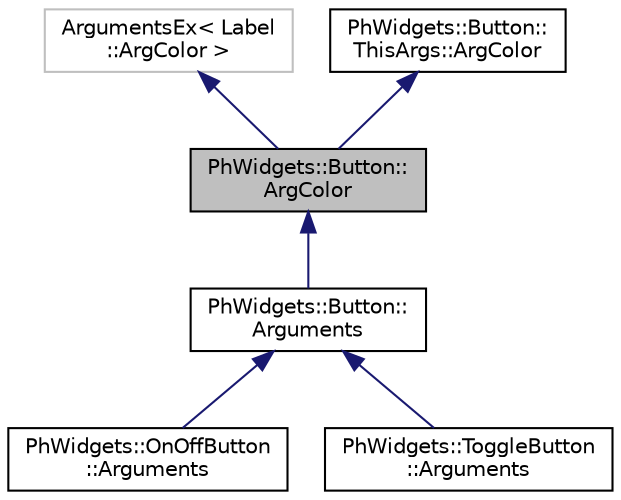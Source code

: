 digraph "PhWidgets::Button::ArgColor"
{
  edge [fontname="Helvetica",fontsize="10",labelfontname="Helvetica",labelfontsize="10"];
  node [fontname="Helvetica",fontsize="10",shape=record];
  Node0 [label="PhWidgets::Button::\lArgColor",height=0.2,width=0.4,color="black", fillcolor="grey75", style="filled", fontcolor="black"];
  Node1 -> Node0 [dir="back",color="midnightblue",fontsize="10",style="solid",fontname="Helvetica"];
  Node1 [label="ArgumentsEx\< Label\l::ArgColor \>",height=0.2,width=0.4,color="grey75", fillcolor="white", style="filled"];
  Node2 -> Node0 [dir="back",color="midnightblue",fontsize="10",style="solid",fontname="Helvetica"];
  Node2 [label="PhWidgets::Button::\lThisArgs::ArgColor",height=0.2,width=0.4,color="black", fillcolor="white", style="filled",URL="$struct_ph_widgets_1_1_button_1_1_this_args_1_1_arg_color.html"];
  Node0 -> Node3 [dir="back",color="midnightblue",fontsize="10",style="solid",fontname="Helvetica"];
  Node3 [label="PhWidgets::Button::\lArguments",height=0.2,width=0.4,color="black", fillcolor="white", style="filled",URL="$struct_ph_widgets_1_1_button_1_1_arguments.html"];
  Node3 -> Node4 [dir="back",color="midnightblue",fontsize="10",style="solid",fontname="Helvetica"];
  Node4 [label="PhWidgets::OnOffButton\l::Arguments",height=0.2,width=0.4,color="black", fillcolor="white", style="filled",URL="$struct_ph_widgets_1_1_on_off_button_1_1_arguments.html"];
  Node3 -> Node5 [dir="back",color="midnightblue",fontsize="10",style="solid",fontname="Helvetica"];
  Node5 [label="PhWidgets::ToggleButton\l::Arguments",height=0.2,width=0.4,color="black", fillcolor="white", style="filled",URL="$struct_ph_widgets_1_1_toggle_button_1_1_arguments.html"];
}
